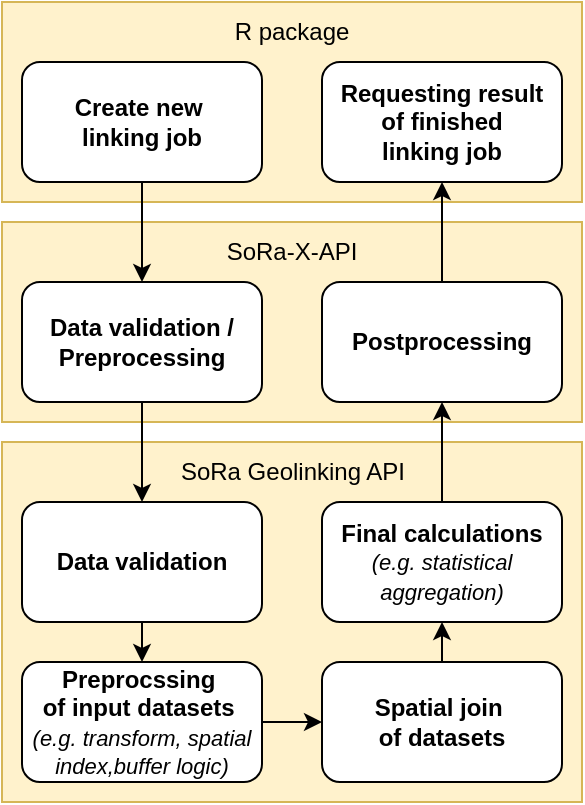 <mxfile version="26.0.15">
  <diagram name="Seite-1" id="sL4I3fEVuxmReK1qOVHB">
    <mxGraphModel dx="805" dy="414" grid="1" gridSize="10" guides="1" tooltips="1" connect="1" arrows="1" fold="1" page="1" pageScale="1" pageWidth="827" pageHeight="1169" math="0" shadow="0">
      <root>
        <mxCell id="0" />
        <mxCell id="1" parent="0" />
        <mxCell id="raaWN0WN4g9gXLJK69xP-17" value="" style="rounded=0;whiteSpace=wrap;html=1;fillColor=#fff2cc;strokeColor=#d6b656;" vertex="1" parent="1">
          <mxGeometry x="110" y="340" width="290" height="180" as="geometry" />
        </mxCell>
        <mxCell id="raaWN0WN4g9gXLJK69xP-16" value="" style="rounded=0;whiteSpace=wrap;html=1;fillColor=#fff2cc;strokeColor=#d6b656;" vertex="1" parent="1">
          <mxGeometry x="110" y="230" width="290" height="100" as="geometry" />
        </mxCell>
        <mxCell id="raaWN0WN4g9gXLJK69xP-15" value="" style="rounded=0;whiteSpace=wrap;html=1;fillColor=#fff2cc;strokeColor=#d6b656;" vertex="1" parent="1">
          <mxGeometry x="110" y="120" width="290" height="100" as="geometry" />
        </mxCell>
        <mxCell id="raaWN0WN4g9gXLJK69xP-27" style="edgeStyle=orthogonalEdgeStyle;rounded=0;orthogonalLoop=1;jettySize=auto;html=1;exitX=0.5;exitY=1;exitDx=0;exitDy=0;entryX=0.5;entryY=0;entryDx=0;entryDy=0;" edge="1" parent="1" source="raaWN0WN4g9gXLJK69xP-1" target="raaWN0WN4g9gXLJK69xP-2">
          <mxGeometry relative="1" as="geometry" />
        </mxCell>
        <mxCell id="raaWN0WN4g9gXLJK69xP-1" value="&lt;div&gt;&lt;b&gt;Create new&amp;nbsp;&lt;/b&gt;&lt;/div&gt;&lt;div&gt;&lt;b&gt;linking job &lt;/b&gt;&lt;br&gt;&lt;/div&gt;" style="rounded=1;whiteSpace=wrap;html=1;" vertex="1" parent="1">
          <mxGeometry x="120" y="150" width="120" height="60" as="geometry" />
        </mxCell>
        <mxCell id="raaWN0WN4g9gXLJK69xP-26" style="edgeStyle=orthogonalEdgeStyle;rounded=0;orthogonalLoop=1;jettySize=auto;html=1;exitX=0.5;exitY=1;exitDx=0;exitDy=0;entryX=0.5;entryY=0;entryDx=0;entryDy=0;" edge="1" parent="1" source="raaWN0WN4g9gXLJK69xP-2" target="raaWN0WN4g9gXLJK69xP-3">
          <mxGeometry relative="1" as="geometry" />
        </mxCell>
        <mxCell id="raaWN0WN4g9gXLJK69xP-2" value="&lt;div&gt;&lt;b&gt;Data validation / Preprocessing&lt;/b&gt;&lt;/div&gt;" style="rounded=1;whiteSpace=wrap;html=1;" vertex="1" parent="1">
          <mxGeometry x="120" y="260" width="120" height="60" as="geometry" />
        </mxCell>
        <mxCell id="raaWN0WN4g9gXLJK69xP-22" style="edgeStyle=orthogonalEdgeStyle;rounded=0;orthogonalLoop=1;jettySize=auto;html=1;exitX=0.5;exitY=1;exitDx=0;exitDy=0;entryX=0.5;entryY=0;entryDx=0;entryDy=0;" edge="1" parent="1" source="raaWN0WN4g9gXLJK69xP-3" target="raaWN0WN4g9gXLJK69xP-4">
          <mxGeometry relative="1" as="geometry" />
        </mxCell>
        <mxCell id="raaWN0WN4g9gXLJK69xP-3" value="&lt;b&gt;Data validation&lt;/b&gt;" style="rounded=1;whiteSpace=wrap;html=1;" vertex="1" parent="1">
          <mxGeometry x="120" y="370" width="120" height="60" as="geometry" />
        </mxCell>
        <mxCell id="raaWN0WN4g9gXLJK69xP-23" style="edgeStyle=orthogonalEdgeStyle;rounded=0;orthogonalLoop=1;jettySize=auto;html=1;exitX=1;exitY=0.5;exitDx=0;exitDy=0;entryX=0;entryY=0.5;entryDx=0;entryDy=0;" edge="1" parent="1" source="raaWN0WN4g9gXLJK69xP-4" target="raaWN0WN4g9gXLJK69xP-5">
          <mxGeometry relative="1" as="geometry" />
        </mxCell>
        <mxCell id="raaWN0WN4g9gXLJK69xP-4" value="&lt;div&gt;&lt;b&gt;Preprocssing&amp;nbsp;&lt;/b&gt;&lt;/div&gt;&lt;div&gt;&lt;b&gt;of input datasets&lt;/b&gt;&amp;nbsp;&lt;/div&gt;&lt;div&gt;&lt;i&gt;&lt;font style=&quot;font-size: 11px;&quot;&gt;(e.g. transform, spatial index,buffer logic)&lt;/font&gt;&lt;/i&gt;&lt;/div&gt;" style="rounded=1;whiteSpace=wrap;html=1;" vertex="1" parent="1">
          <mxGeometry x="120" y="450" width="120" height="60" as="geometry" />
        </mxCell>
        <mxCell id="raaWN0WN4g9gXLJK69xP-24" style="edgeStyle=orthogonalEdgeStyle;rounded=0;orthogonalLoop=1;jettySize=auto;html=1;exitX=0.5;exitY=0;exitDx=0;exitDy=0;entryX=0.5;entryY=1;entryDx=0;entryDy=0;" edge="1" parent="1" source="raaWN0WN4g9gXLJK69xP-5" target="raaWN0WN4g9gXLJK69xP-6">
          <mxGeometry relative="1" as="geometry" />
        </mxCell>
        <mxCell id="raaWN0WN4g9gXLJK69xP-5" value="&lt;div&gt;&lt;b&gt;Spatial join&amp;nbsp;&lt;/b&gt;&lt;/div&gt;&lt;div&gt;&lt;b&gt;of datasets&lt;/b&gt;&lt;/div&gt;" style="rounded=1;whiteSpace=wrap;html=1;" vertex="1" parent="1">
          <mxGeometry x="270" y="450" width="120" height="60" as="geometry" />
        </mxCell>
        <mxCell id="raaWN0WN4g9gXLJK69xP-29" style="edgeStyle=orthogonalEdgeStyle;rounded=0;orthogonalLoop=1;jettySize=auto;html=1;exitX=0.5;exitY=0;exitDx=0;exitDy=0;entryX=0.5;entryY=1;entryDx=0;entryDy=0;" edge="1" parent="1" source="raaWN0WN4g9gXLJK69xP-6" target="raaWN0WN4g9gXLJK69xP-28">
          <mxGeometry relative="1" as="geometry" />
        </mxCell>
        <mxCell id="raaWN0WN4g9gXLJK69xP-6" value="&lt;b&gt;Final calculations&lt;/b&gt; &lt;i&gt;&lt;font style=&quot;font-size: 11px;&quot;&gt;(e.g. statistical aggregation)&lt;/font&gt;&lt;/i&gt;" style="rounded=1;whiteSpace=wrap;html=1;" vertex="1" parent="1">
          <mxGeometry x="270" y="370" width="120" height="60" as="geometry" />
        </mxCell>
        <mxCell id="raaWN0WN4g9gXLJK69xP-18" value="R package" style="text;html=1;align=center;verticalAlign=middle;whiteSpace=wrap;rounded=0;" vertex="1" parent="1">
          <mxGeometry x="225" y="120" width="60" height="30" as="geometry" />
        </mxCell>
        <mxCell id="raaWN0WN4g9gXLJK69xP-19" value="SoRa-X-API" style="text;html=1;align=center;verticalAlign=middle;whiteSpace=wrap;rounded=0;" vertex="1" parent="1">
          <mxGeometry x="220" y="230" width="70" height="30" as="geometry" />
        </mxCell>
        <mxCell id="raaWN0WN4g9gXLJK69xP-20" value="SoRa Geolinking API" style="text;html=1;align=center;verticalAlign=middle;whiteSpace=wrap;rounded=0;" vertex="1" parent="1">
          <mxGeometry x="192.5" y="340" width="125" height="30" as="geometry" />
        </mxCell>
        <mxCell id="raaWN0WN4g9gXLJK69xP-31" style="edgeStyle=orthogonalEdgeStyle;rounded=0;orthogonalLoop=1;jettySize=auto;html=1;exitX=0.5;exitY=0;exitDx=0;exitDy=0;entryX=0.5;entryY=1;entryDx=0;entryDy=0;" edge="1" parent="1" source="raaWN0WN4g9gXLJK69xP-28" target="raaWN0WN4g9gXLJK69xP-30">
          <mxGeometry relative="1" as="geometry" />
        </mxCell>
        <mxCell id="raaWN0WN4g9gXLJK69xP-28" value="&lt;div&gt;&lt;b&gt;Postprocessing&lt;/b&gt;&lt;/div&gt;" style="rounded=1;whiteSpace=wrap;html=1;" vertex="1" parent="1">
          <mxGeometry x="270" y="260" width="120" height="60" as="geometry" />
        </mxCell>
        <mxCell id="raaWN0WN4g9gXLJK69xP-30" value="&lt;div&gt;&lt;b&gt;Requesting result &lt;br&gt;&lt;/b&gt;&lt;/div&gt;&lt;div&gt;&lt;b&gt;of finished&lt;/b&gt;&lt;/div&gt;&lt;div&gt;&lt;b&gt;linking job &lt;br&gt;&lt;/b&gt;&lt;/div&gt;" style="rounded=1;whiteSpace=wrap;html=1;" vertex="1" parent="1">
          <mxGeometry x="270" y="150" width="120" height="60" as="geometry" />
        </mxCell>
      </root>
    </mxGraphModel>
  </diagram>
</mxfile>
